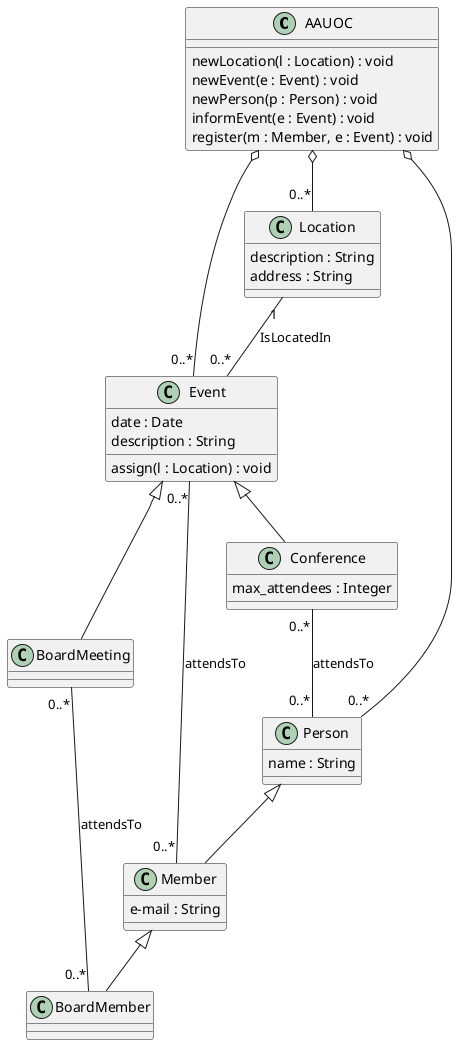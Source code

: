 @startuml
'https://plantuml.com/class-diagram
AAUOC o-- "0..*" Location
AAUOC o-- "0..*" Event
AAUOC o-- "0..*" Person

Person <|-- Member
Event <|-- Conference
Event <|-- BoardMeeting
Member <|-- BoardMember

Location "1" -- "0..*" Event : IsLocatedIn
Event "0..*" -- "0..*" Member : attendsTo
BoardMeeting "0..*" -- "0..*" BoardMember : attendsTo
Conference "0..*" -- "0..*" Person : attendsTo



class AAUOC{
newLocation(l : Location) : void
newEvent(e : Event) : void
newPerson(p : Person) : void
informEvent(e : Event) : void
register(m : Member, e : Event) : void
}

class Location{
description : String
address : String
}

class Person{
name : String
}

class Event{
date : Date
description : String
assign(l : Location) : void
}

class Member{
e-mail : String
}

class Conference{
max_attendees : Integer
}

class BoardMeeting{

}

class BoardMember{

}

@enduml